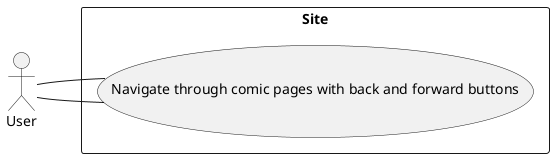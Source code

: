 @startuml
left to right direction

actor User as U
rectangle Site {
  U -- (Navigate through comic pages with back and forward buttons)
}
left to right direction

actor User as U
rectangle Site {
  U -- (Navigate through comic pages with back and forward buttons)
}

@enduml
